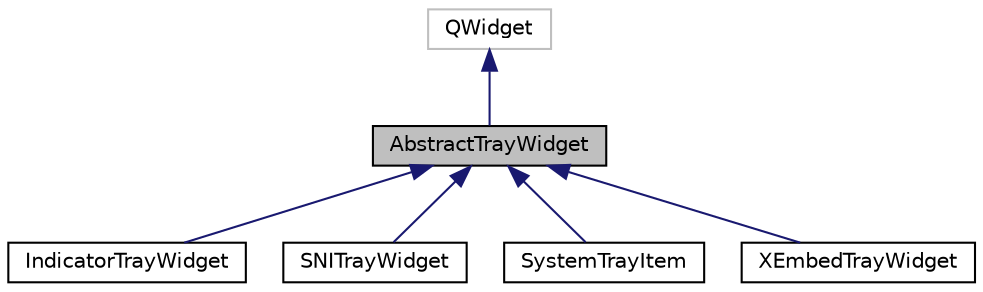 digraph "AbstractTrayWidget"
{
  edge [fontname="Helvetica",fontsize="10",labelfontname="Helvetica",labelfontsize="10"];
  node [fontname="Helvetica",fontsize="10",shape=record];
  Node0 [label="AbstractTrayWidget",height=0.2,width=0.4,color="black", fillcolor="grey75", style="filled", fontcolor="black"];
  Node1 -> Node0 [dir="back",color="midnightblue",fontsize="10",style="solid",fontname="Helvetica"];
  Node1 [label="QWidget",height=0.2,width=0.4,color="grey75", fillcolor="white", style="filled"];
  Node0 -> Node2 [dir="back",color="midnightblue",fontsize="10",style="solid",fontname="Helvetica"];
  Node2 [label="IndicatorTrayWidget",height=0.2,width=0.4,color="black", fillcolor="white", style="filled",URL="$class_indicator_tray_widget.html"];
  Node0 -> Node3 [dir="back",color="midnightblue",fontsize="10",style="solid",fontname="Helvetica"];
  Node3 [label="SNITrayWidget",height=0.2,width=0.4,color="black", fillcolor="white", style="filled",URL="$class_s_n_i_tray_widget.html"];
  Node0 -> Node4 [dir="back",color="midnightblue",fontsize="10",style="solid",fontname="Helvetica"];
  Node4 [label="SystemTrayItem",height=0.2,width=0.4,color="black", fillcolor="white", style="filled",URL="$class_system_tray_item.html"];
  Node0 -> Node5 [dir="back",color="midnightblue",fontsize="10",style="solid",fontname="Helvetica"];
  Node5 [label="XEmbedTrayWidget",height=0.2,width=0.4,color="black", fillcolor="white", style="filled",URL="$class_x_embed_tray_widget.html"];
}
